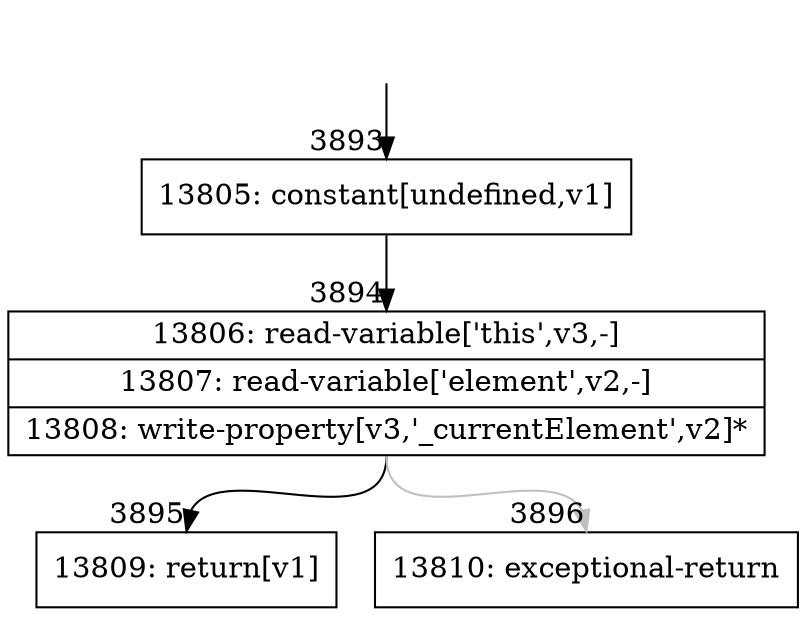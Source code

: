 digraph {
rankdir="TD"
BB_entry269[shape=none,label=""];
BB_entry269 -> BB3893 [tailport=s, headport=n, headlabel="    3893"]
BB3893 [shape=record label="{13805: constant[undefined,v1]}" ] 
BB3893 -> BB3894 [tailport=s, headport=n, headlabel="      3894"]
BB3894 [shape=record label="{13806: read-variable['this',v3,-]|13807: read-variable['element',v2,-]|13808: write-property[v3,'_currentElement',v2]*}" ] 
BB3894 -> BB3895 [tailport=s, headport=n, headlabel="      3895"]
BB3894 -> BB3896 [tailport=s, headport=n, color=gray, headlabel="      3896"]
BB3895 [shape=record label="{13809: return[v1]}" ] 
BB3896 [shape=record label="{13810: exceptional-return}" ] 
//#$~ 7629
}
